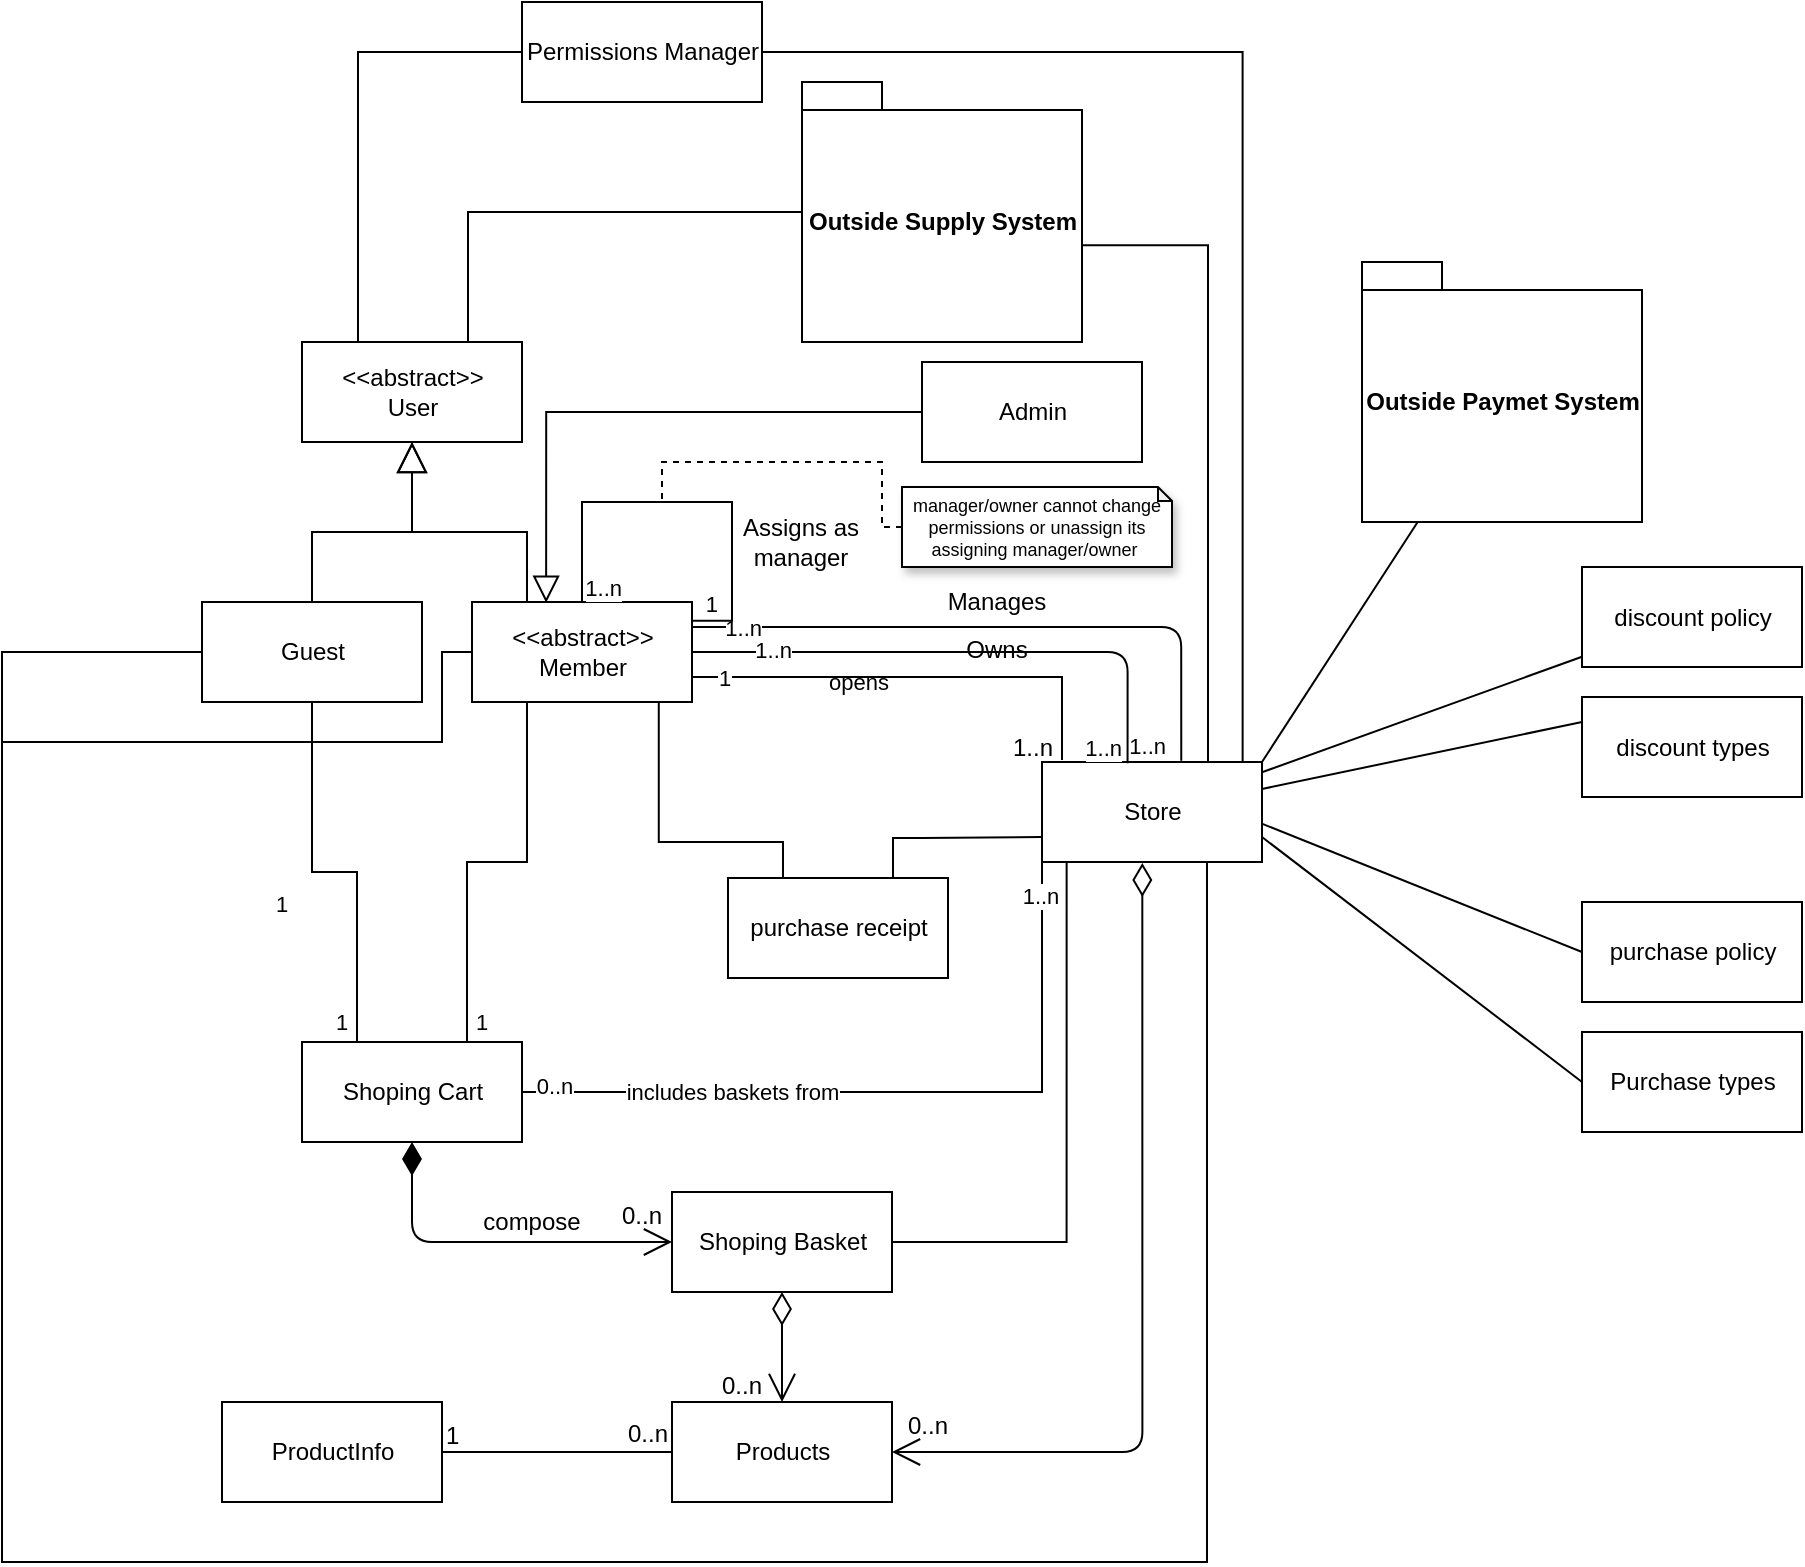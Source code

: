 <mxfile version="14.6.3" type="device"><diagram id="gSfXA00sUA7hz-00boAm" name="Page-1"><mxGraphModel dx="1038" dy="580" grid="1" gridSize="10" guides="1" tooltips="1" connect="1" arrows="1" fold="1" page="1" pageScale="1" pageWidth="850" pageHeight="1100" math="0" shadow="0"><root><mxCell id="0"/><mxCell id="1" parent="0"/><mxCell id="NPX3dwUkF5j6a1CiheuS-70" style="edgeStyle=orthogonalEdgeStyle;rounded=0;orthogonalLoop=1;jettySize=auto;html=1;entryX=0.5;entryY=1;entryDx=0;entryDy=0;endArrow=block;endFill=0;endSize=13;" parent="1" source="NPX3dwUkF5j6a1CiheuS-1" target="NPX3dwUkF5j6a1CiheuS-66" edge="1"><mxGeometry relative="1" as="geometry"><mxPoint x="820" y="530" as="targetPoint"/></mxGeometry></mxCell><mxCell id="NPX3dwUkF5j6a1CiheuS-1" value="Guest" style="html=1;" parent="1" vertex="1"><mxGeometry x="720" y="600" width="110" height="50" as="geometry"/></mxCell><mxCell id="NPX3dwUkF5j6a1CiheuS-2" style="edgeStyle=orthogonalEdgeStyle;rounded=0;orthogonalLoop=1;jettySize=auto;html=1;endArrow=none;endFill=0;endSize=16;exitX=0.75;exitY=1;exitDx=0;exitDy=0;entryX=0;entryY=0.5;entryDx=0;entryDy=0;" parent="1" source="NPX3dwUkF5j6a1CiheuS-3" target="NPX3dwUkF5j6a1CiheuS-1" edge="1"><mxGeometry relative="1" as="geometry"><mxPoint x="625" y="665" as="targetPoint"/><Array as="points"><mxPoint x="1222" y="1080"/><mxPoint x="620" y="1080"/><mxPoint x="620" y="625"/></Array></mxGeometry></mxCell><mxCell id="NPX3dwUkF5j6a1CiheuS-3" value="Store" style="html=1;" parent="1" vertex="1"><mxGeometry x="1140" y="680" width="110" height="50" as="geometry"/></mxCell><mxCell id="NPX3dwUkF5j6a1CiheuS-4" value="" style="endArrow=none;html=1;endSize=12;startArrow=none;startSize=14;startFill=0;edgeStyle=orthogonalEdgeStyle;exitX=1;exitY=0.5;exitDx=0;exitDy=0;entryX=0.389;entryY=0.012;entryDx=0;entryDy=0;endFill=0;entryPerimeter=0;" parent="1" source="NPX3dwUkF5j6a1CiheuS-9" target="NPX3dwUkF5j6a1CiheuS-3" edge="1"><mxGeometry x="0.158" y="-27" relative="1" as="geometry"><mxPoint x="1125" y="532.5" as="sourcePoint"/><mxPoint x="1350" y="430" as="targetPoint"/><mxPoint as="offset"/></mxGeometry></mxCell><mxCell id="NPX3dwUkF5j6a1CiheuS-5" value="1..n" style="edgeLabel;resizable=0;html=1;align=left;verticalAlign=top;" parent="NPX3dwUkF5j6a1CiheuS-4" connectable="0" vertex="1"><mxGeometry x="-1" relative="1" as="geometry"><mxPoint x="20" y="113" as="offset"/></mxGeometry></mxCell><mxCell id="NPX3dwUkF5j6a1CiheuS-6" value="1..n" style="edgeLabel;resizable=0;html=1;align=right;verticalAlign=top;" parent="NPX3dwUkF5j6a1CiheuS-4" connectable="0" vertex="1"><mxGeometry x="1" relative="1" as="geometry"><mxPoint x="-167" y="-70" as="offset"/></mxGeometry></mxCell><mxCell id="NPX3dwUkF5j6a1CiheuS-7" value="" style="endArrow=none;html=1;endSize=12;startArrow=none;startSize=14;startFill=0;edgeStyle=orthogonalEdgeStyle;endFill=0;entryX=0.633;entryY=-0.012;entryDx=0;entryDy=0;entryPerimeter=0;exitX=1;exitY=0.25;exitDx=0;exitDy=0;" parent="1" source="NPX3dwUkF5j6a1CiheuS-9" target="NPX3dwUkF5j6a1CiheuS-3" edge="1"><mxGeometry x="-0.028" y="-18" relative="1" as="geometry"><mxPoint x="1140" y="428" as="sourcePoint"/><mxPoint x="1195" y="600" as="targetPoint"/><mxPoint as="offset"/></mxGeometry></mxCell><mxCell id="NPX3dwUkF5j6a1CiheuS-8" value="1..n" style="edgeLabel;resizable=0;html=1;align=right;verticalAlign=top;" parent="NPX3dwUkF5j6a1CiheuS-7" connectable="0" vertex="1"><mxGeometry x="1" relative="1" as="geometry"><mxPoint x="-7.5" y="-20.04" as="offset"/></mxGeometry></mxCell><mxCell id="NPX3dwUkF5j6a1CiheuS-69" style="edgeStyle=orthogonalEdgeStyle;rounded=0;orthogonalLoop=1;jettySize=auto;html=1;exitX=0.25;exitY=0;exitDx=0;exitDy=0;entryX=0.5;entryY=1;entryDx=0;entryDy=0;endArrow=block;endFill=0;endSize=13;" parent="1" source="NPX3dwUkF5j6a1CiheuS-9" target="NPX3dwUkF5j6a1CiheuS-66" edge="1"><mxGeometry relative="1" as="geometry"/></mxCell><mxCell id="YovOwJvHyw6SFO0dfiQO-2" style="edgeStyle=orthogonalEdgeStyle;rounded=0;orthogonalLoop=1;jettySize=auto;html=1;exitX=1;exitY=0.75;exitDx=0;exitDy=0;entryX=0.091;entryY=-0.02;entryDx=0;entryDy=0;entryPerimeter=0;startArrow=none;startFill=0;endArrow=none;endFill=0;" edge="1" parent="1" source="NPX3dwUkF5j6a1CiheuS-9" target="NPX3dwUkF5j6a1CiheuS-3"><mxGeometry relative="1" as="geometry"/></mxCell><mxCell id="YovOwJvHyw6SFO0dfiQO-9" value="1" style="edgeLabel;html=1;align=center;verticalAlign=middle;resizable=0;points=[];" vertex="1" connectable="0" parent="YovOwJvHyw6SFO0dfiQO-2"><mxGeometry x="-0.862" relative="1" as="geometry"><mxPoint as="offset"/></mxGeometry></mxCell><mxCell id="YovOwJvHyw6SFO0dfiQO-11" value="opens" style="edgeLabel;html=1;align=center;verticalAlign=middle;resizable=0;points=[];labelBackgroundColor=none;" vertex="1" connectable="0" parent="YovOwJvHyw6SFO0dfiQO-2"><mxGeometry x="-0.271" y="-2" relative="1" as="geometry"><mxPoint as="offset"/></mxGeometry></mxCell><mxCell id="NPX3dwUkF5j6a1CiheuS-9" value="&amp;lt;&amp;lt;abstract&amp;gt;&amp;gt;&lt;br&gt;Member" style="html=1;" parent="1" vertex="1"><mxGeometry x="855" y="600" width="110" height="50" as="geometry"/></mxCell><mxCell id="NPX3dwUkF5j6a1CiheuS-10" value="ProductInfo" style="html=1;" parent="1" vertex="1"><mxGeometry x="730" y="1000" width="110" height="50" as="geometry"/></mxCell><mxCell id="NPX3dwUkF5j6a1CiheuS-11" style="edgeStyle=orthogonalEdgeStyle;rounded=0;orthogonalLoop=1;jettySize=auto;html=1;endArrow=none;endFill=0;endSize=16;exitX=0.25;exitY=0;exitDx=0;exitDy=0;entryX=0.5;entryY=1;entryDx=0;entryDy=0;" parent="1" source="NPX3dwUkF5j6a1CiheuS-13" target="NPX3dwUkF5j6a1CiheuS-1" edge="1"><mxGeometry relative="1" as="geometry"><mxPoint x="770" y="741" as="targetPoint"/></mxGeometry></mxCell><mxCell id="NPX3dwUkF5j6a1CiheuS-12" style="edgeStyle=orthogonalEdgeStyle;rounded=0;orthogonalLoop=1;jettySize=auto;html=1;endArrow=none;endFill=0;endSize=16;exitX=0.75;exitY=0;exitDx=0;exitDy=0;entryX=0.25;entryY=1;entryDx=0;entryDy=0;" parent="1" source="NPX3dwUkF5j6a1CiheuS-13" target="NPX3dwUkF5j6a1CiheuS-9" edge="1"><mxGeometry relative="1" as="geometry"><mxPoint x="890" y="670" as="targetPoint"/><Array as="points"><mxPoint x="853" y="730"/><mxPoint x="883" y="730"/></Array></mxGeometry></mxCell><mxCell id="YovOwJvHyw6SFO0dfiQO-12" style="edgeStyle=orthogonalEdgeStyle;rounded=0;orthogonalLoop=1;jettySize=auto;html=1;exitX=1;exitY=0.5;exitDx=0;exitDy=0;entryX=0;entryY=1;entryDx=0;entryDy=0;startArrow=none;startFill=0;endArrow=none;endFill=0;" edge="1" parent="1" source="NPX3dwUkF5j6a1CiheuS-13" target="NPX3dwUkF5j6a1CiheuS-3"><mxGeometry relative="1" as="geometry"><Array as="points"><mxPoint x="1140" y="845"/></Array></mxGeometry></mxCell><mxCell id="YovOwJvHyw6SFO0dfiQO-13" value="0..n" style="edgeLabel;html=1;align=center;verticalAlign=middle;resizable=0;points=[];" vertex="1" connectable="0" parent="YovOwJvHyw6SFO0dfiQO-12"><mxGeometry x="-0.917" y="3" relative="1" as="geometry"><mxPoint as="offset"/></mxGeometry></mxCell><mxCell id="YovOwJvHyw6SFO0dfiQO-14" value="includes baskets from" style="edgeLabel;html=1;align=center;verticalAlign=middle;resizable=0;points=[];" vertex="1" connectable="0" parent="YovOwJvHyw6SFO0dfiQO-12"><mxGeometry x="-0.442" relative="1" as="geometry"><mxPoint as="offset"/></mxGeometry></mxCell><mxCell id="YovOwJvHyw6SFO0dfiQO-15" value="1..n" style="edgeLabel;html=1;align=center;verticalAlign=middle;resizable=0;points=[];" vertex="1" connectable="0" parent="YovOwJvHyw6SFO0dfiQO-12"><mxGeometry x="0.912" y="1" relative="1" as="geometry"><mxPoint as="offset"/></mxGeometry></mxCell><mxCell id="NPX3dwUkF5j6a1CiheuS-13" value="Shoping Cart" style="html=1;" parent="1" vertex="1"><mxGeometry x="770" y="820" width="110" height="50" as="geometry"/></mxCell><mxCell id="NPX3dwUkF5j6a1CiheuS-14" value="purchase policy" style="html=1;" parent="1" vertex="1"><mxGeometry x="1410" y="750" width="110" height="50" as="geometry"/></mxCell><mxCell id="NPX3dwUkF5j6a1CiheuS-15" style="edgeStyle=orthogonalEdgeStyle;rounded=0;orthogonalLoop=1;jettySize=auto;html=1;entryX=0.849;entryY=1.004;entryDx=0;entryDy=0;endArrow=none;endFill=0;endSize=16;exitX=0.25;exitY=0;exitDx=0;exitDy=0;entryPerimeter=0;" parent="1" source="NPX3dwUkF5j6a1CiheuS-17" target="NPX3dwUkF5j6a1CiheuS-9" edge="1"><mxGeometry relative="1" as="geometry"><Array as="points"><mxPoint x="1010" y="720"/><mxPoint x="948" y="720"/></Array></mxGeometry></mxCell><mxCell id="NPX3dwUkF5j6a1CiheuS-16" style="edgeStyle=orthogonalEdgeStyle;rounded=0;orthogonalLoop=1;jettySize=auto;html=1;endArrow=none;endFill=0;endSize=16;exitX=0.75;exitY=0;exitDx=0;exitDy=0;entryX=0;entryY=0.75;entryDx=0;entryDy=0;" parent="1" source="NPX3dwUkF5j6a1CiheuS-17" target="NPX3dwUkF5j6a1CiheuS-3" edge="1"><mxGeometry relative="1" as="geometry"><mxPoint x="1130" y="710" as="targetPoint"/><Array as="points"><mxPoint x="1066" y="718"/><mxPoint x="1080" y="718"/></Array></mxGeometry></mxCell><mxCell id="NPX3dwUkF5j6a1CiheuS-17" value="purchase receipt" style="html=1;" parent="1" vertex="1"><mxGeometry x="983" y="738" width="110" height="50" as="geometry"/></mxCell><mxCell id="NPX3dwUkF5j6a1CiheuS-18" value="Outside Paymet System" style="shape=folder;fontStyle=1;spacingTop=10;tabWidth=40;tabHeight=14;tabPosition=left;html=1;" parent="1" vertex="1"><mxGeometry x="1300" y="430" width="140" height="130" as="geometry"/></mxCell><mxCell id="NPX3dwUkF5j6a1CiheuS-20" style="edgeStyle=orthogonalEdgeStyle;rounded=0;orthogonalLoop=1;jettySize=auto;html=1;endArrow=none;endFill=0;endSize=16;exitX=0.999;exitY=0.628;exitDx=0;exitDy=0;exitPerimeter=0;entryX=0.75;entryY=0;entryDx=0;entryDy=0;" parent="1" source="NPX3dwUkF5j6a1CiheuS-22" target="NPX3dwUkF5j6a1CiheuS-3" edge="1"><mxGeometry relative="1" as="geometry"><mxPoint x="800" y="330" as="sourcePoint"/><mxPoint x="1230" y="620" as="targetPoint"/><Array as="points"><mxPoint x="1223" y="422"/><mxPoint x="1223" y="680"/></Array></mxGeometry></mxCell><mxCell id="NPX3dwUkF5j6a1CiheuS-21" style="edgeStyle=orthogonalEdgeStyle;rounded=0;orthogonalLoop=1;jettySize=auto;html=1;endArrow=none;endFill=0;entryX=0.75;entryY=0;entryDx=0;entryDy=0;" parent="1" source="NPX3dwUkF5j6a1CiheuS-22" target="NPX3dwUkF5j6a1CiheuS-66" edge="1"><mxGeometry relative="1" as="geometry"><Array as="points"><mxPoint x="853" y="405"/><mxPoint x="853" y="470"/></Array></mxGeometry></mxCell><mxCell id="NPX3dwUkF5j6a1CiheuS-22" value="Outside Supply System" style="shape=folder;fontStyle=1;spacingTop=10;tabWidth=40;tabHeight=14;tabPosition=left;html=1;" parent="1" vertex="1"><mxGeometry x="1020" y="340" width="140" height="130" as="geometry"/></mxCell><mxCell id="NPX3dwUkF5j6a1CiheuS-23" value="Purchase types" style="html=1;" parent="1" vertex="1"><mxGeometry x="1410" y="815" width="110" height="50" as="geometry"/></mxCell><mxCell id="NPX3dwUkF5j6a1CiheuS-24" value="discount policy" style="html=1;" parent="1" vertex="1"><mxGeometry x="1410" y="582.5" width="110" height="50" as="geometry"/></mxCell><mxCell id="NPX3dwUkF5j6a1CiheuS-25" style="edgeStyle=orthogonalEdgeStyle;rounded=0;orthogonalLoop=1;jettySize=auto;html=1;entryX=0.112;entryY=1;entryDx=0;entryDy=0;entryPerimeter=0;startArrow=none;startFill=0;startSize=16;endArrow=none;endFill=0;endSize=16;" parent="1" source="NPX3dwUkF5j6a1CiheuS-26" target="NPX3dwUkF5j6a1CiheuS-3" edge="1"><mxGeometry relative="1" as="geometry"/></mxCell><mxCell id="NPX3dwUkF5j6a1CiheuS-26" value="Shoping Basket" style="html=1;" parent="1" vertex="1"><mxGeometry x="955" y="895" width="110" height="50" as="geometry"/></mxCell><mxCell id="NPX3dwUkF5j6a1CiheuS-27" value="Products" style="html=1;" parent="1" vertex="1"><mxGeometry x="955" y="1000" width="110" height="50" as="geometry"/></mxCell><mxCell id="NPX3dwUkF5j6a1CiheuS-28" value="" style="endArrow=open;html=1;endSize=12;startArrow=diamondThin;startSize=14;startFill=0;edgeStyle=orthogonalEdgeStyle;align=left;verticalAlign=bottom;exitX=0.456;exitY=1.01;exitDx=0;exitDy=0;exitPerimeter=0;entryX=1;entryY=0.5;entryDx=0;entryDy=0;" parent="1" source="NPX3dwUkF5j6a1CiheuS-3" target="NPX3dwUkF5j6a1CiheuS-27" edge="1"><mxGeometry x="0.891" y="-15" relative="1" as="geometry"><mxPoint x="1300" y="500" as="sourcePoint"/><mxPoint x="1460" y="500" as="targetPoint"/><Array as="points"><mxPoint x="1190" y="1025"/></Array><mxPoint as="offset"/></mxGeometry></mxCell><mxCell id="NPX3dwUkF5j6a1CiheuS-29" value="" style="endArrow=none;html=1;rounded=0;" parent="1" source="NPX3dwUkF5j6a1CiheuS-10" target="NPX3dwUkF5j6a1CiheuS-27" edge="1"><mxGeometry relative="1" as="geometry"><mxPoint x="1140" y="460" as="sourcePoint"/><mxPoint x="1300" y="460" as="targetPoint"/></mxGeometry></mxCell><mxCell id="NPX3dwUkF5j6a1CiheuS-30" value="1" style="resizable=0;html=1;align=left;verticalAlign=bottom;" parent="NPX3dwUkF5j6a1CiheuS-29" connectable="0" vertex="1"><mxGeometry x="-1" relative="1" as="geometry"/></mxCell><mxCell id="NPX3dwUkF5j6a1CiheuS-31" value="0..n" style="resizable=0;html=1;align=right;verticalAlign=bottom;" parent="NPX3dwUkF5j6a1CiheuS-29" connectable="0" vertex="1"><mxGeometry x="1" relative="1" as="geometry"><mxPoint x="-2" y="-1" as="offset"/></mxGeometry></mxCell><mxCell id="NPX3dwUkF5j6a1CiheuS-32" value="" style="endArrow=open;html=1;endSize=12;startArrow=diamondThin;startSize=14;startFill=1;edgeStyle=orthogonalEdgeStyle;align=left;verticalAlign=bottom;exitX=0.5;exitY=1;exitDx=0;exitDy=0;entryX=0;entryY=0.5;entryDx=0;entryDy=0;" parent="1" source="NPX3dwUkF5j6a1CiheuS-13" target="NPX3dwUkF5j6a1CiheuS-26" edge="1"><mxGeometry x="0.833" y="15" relative="1" as="geometry"><mxPoint x="1190" y="460" as="sourcePoint"/><mxPoint x="1350" y="460" as="targetPoint"/><mxPoint as="offset"/></mxGeometry></mxCell><mxCell id="NPX3dwUkF5j6a1CiheuS-33" value="" style="endArrow=none;html=1;entryX=0;entryY=0.5;entryDx=0;entryDy=0;exitX=1.002;exitY=0.619;exitDx=0;exitDy=0;exitPerimeter=0;" parent="1" source="NPX3dwUkF5j6a1CiheuS-3" target="NPX3dwUkF5j6a1CiheuS-14" edge="1"><mxGeometry width="50" height="50" relative="1" as="geometry"><mxPoint x="1330" y="510" as="sourcePoint"/><mxPoint x="1380" y="460" as="targetPoint"/><Array as="points"/></mxGeometry></mxCell><mxCell id="NPX3dwUkF5j6a1CiheuS-34" value="" style="endArrow=none;html=1;exitX=0;exitY=0.5;exitDx=0;exitDy=0;entryX=1;entryY=0.75;entryDx=0;entryDy=0;" parent="1" source="NPX3dwUkF5j6a1CiheuS-23" target="NPX3dwUkF5j6a1CiheuS-3" edge="1"><mxGeometry width="50" height="50" relative="1" as="geometry"><mxPoint x="1330" y="560" as="sourcePoint"/><mxPoint x="1380" y="510" as="targetPoint"/></mxGeometry></mxCell><mxCell id="NPX3dwUkF5j6a1CiheuS-35" value="" style="endArrow=none;html=1;exitX=1;exitY=0;exitDx=0;exitDy=0;" parent="1" source="NPX3dwUkF5j6a1CiheuS-3" target="NPX3dwUkF5j6a1CiheuS-18" edge="1"><mxGeometry width="50" height="50" relative="1" as="geometry"><mxPoint x="1330" y="380" as="sourcePoint"/><mxPoint x="1626" y="360" as="targetPoint"/><Array as="points"/></mxGeometry></mxCell><mxCell id="NPX3dwUkF5j6a1CiheuS-36" value="" style="endArrow=none;html=1;" parent="1" source="NPX3dwUkF5j6a1CiheuS-3" target="NPX3dwUkF5j6a1CiheuS-24" edge="1"><mxGeometry width="50" height="50" relative="1" as="geometry"><mxPoint x="1550" y="440" as="sourcePoint"/><mxPoint x="1600" y="390" as="targetPoint"/></mxGeometry></mxCell><mxCell id="NPX3dwUkF5j6a1CiheuS-37" value="discount types" style="html=1;" parent="1" vertex="1"><mxGeometry x="1410" y="647.5" width="110" height="50" as="geometry"/></mxCell><mxCell id="NPX3dwUkF5j6a1CiheuS-38" value="" style="endArrow=none;html=1;entryX=0;entryY=0.25;entryDx=0;entryDy=0;" parent="1" source="NPX3dwUkF5j6a1CiheuS-3" target="NPX3dwUkF5j6a1CiheuS-37" edge="1"><mxGeometry width="50" height="50" relative="1" as="geometry"><mxPoint x="1360" y="490" as="sourcePoint"/><mxPoint x="1410" y="440" as="targetPoint"/></mxGeometry></mxCell><mxCell id="NPX3dwUkF5j6a1CiheuS-39" value="1" style="edgeLabel;resizable=0;html=1;align=left;verticalAlign=top;" parent="1" connectable="0" vertex="1"><mxGeometry x="855" y="797" as="geometry"/></mxCell><mxCell id="NPX3dwUkF5j6a1CiheuS-40" value="1" style="edgeLabel;resizable=0;html=1;align=left;verticalAlign=top;" parent="1" connectable="0" vertex="1"><mxGeometry x="755" y="738" as="geometry"/></mxCell><mxCell id="NPX3dwUkF5j6a1CiheuS-41" value="1" style="edgeLabel;resizable=0;html=1;align=left;verticalAlign=top;" parent="1" connectable="0" vertex="1"><mxGeometry x="785" y="797" as="geometry"/></mxCell><mxCell id="NPX3dwUkF5j6a1CiheuS-42" value="compose" style="text;html=1;strokeColor=none;fillColor=none;align=center;verticalAlign=middle;whiteSpace=wrap;rounded=0;" parent="1" vertex="1"><mxGeometry x="840" y="900" width="90" height="20" as="geometry"/></mxCell><mxCell id="NPX3dwUkF5j6a1CiheuS-43" value="" style="resizable=0;html=1;align=right;verticalAlign=bottom;" parent="1" connectable="0" vertex="1"><mxGeometry x="939.998" y="920" as="geometry"/></mxCell><mxCell id="NPX3dwUkF5j6a1CiheuS-44" value="0..n" style="resizable=0;html=1;align=right;verticalAlign=bottom;" parent="1" connectable="0" vertex="1"><mxGeometry x="1093.002" y="1020" as="geometry"/></mxCell><mxCell id="NPX3dwUkF5j6a1CiheuS-45" value="" style="endArrow=open;html=1;endSize=12;startArrow=diamondThin;startSize=14;startFill=0;edgeStyle=orthogonalEdgeStyle;align=left;verticalAlign=bottom;exitX=0.5;exitY=1;exitDx=0;exitDy=0;entryX=0.5;entryY=0;entryDx=0;entryDy=0;" parent="1" source="NPX3dwUkF5j6a1CiheuS-26" target="NPX3dwUkF5j6a1CiheuS-27" edge="1"><mxGeometry x="0.891" y="-15" relative="1" as="geometry"><mxPoint x="1200.16" y="740.5" as="sourcePoint"/><mxPoint x="1075" y="1035" as="targetPoint"/><Array as="points"><mxPoint x="1010" y="980"/><mxPoint x="1010" y="980"/></Array><mxPoint as="offset"/></mxGeometry></mxCell><mxCell id="NPX3dwUkF5j6a1CiheuS-46" value="0..n" style="resizable=0;html=1;align=right;verticalAlign=bottom;" parent="1" connectable="0" vertex="1"><mxGeometry x="950.002" y="915" as="geometry"/></mxCell><mxCell id="NPX3dwUkF5j6a1CiheuS-47" value="0..n" style="resizable=0;html=1;align=right;verticalAlign=bottom;" parent="1" connectable="0" vertex="1"><mxGeometry x="1000.002" y="1000" as="geometry"/></mxCell><mxCell id="NPX3dwUkF5j6a1CiheuS-48" value="Owns" style="text;html=1;strokeColor=none;fillColor=none;align=center;verticalAlign=middle;whiteSpace=wrap;rounded=0;" parent="1" vertex="1"><mxGeometry x="1095" y="614" width="45" height="20" as="geometry"/></mxCell><mxCell id="NPX3dwUkF5j6a1CiheuS-49" value="Manages" style="text;html=1;strokeColor=none;fillColor=none;align=center;verticalAlign=middle;whiteSpace=wrap;rounded=0;" parent="1" vertex="1"><mxGeometry x="1095" y="590" width="45" height="20" as="geometry"/></mxCell><mxCell id="NPX3dwUkF5j6a1CiheuS-50" value="1..n" style="edgeLabel;resizable=0;html=1;align=right;verticalAlign=top;" parent="1" connectable="0" vertex="1"><mxGeometry x="1000.0" y="599.998" as="geometry"/></mxCell><mxCell id="NPX3dwUkF5j6a1CiheuS-51" value="1..n" style="edgeLabel;resizable=0;html=1;align=right;verticalAlign=top;" parent="1" connectable="0" vertex="1"><mxGeometry x="1180.0" y="660.003" as="geometry"/></mxCell><mxCell id="NPX3dwUkF5j6a1CiheuS-52" style="edgeStyle=orthogonalEdgeStyle;rounded=0;orthogonalLoop=1;jettySize=auto;html=1;entryX=1.004;entryY=0.188;entryDx=0;entryDy=0;endArrow=none;endFill=0;entryPerimeter=0;" parent="1" source="NPX3dwUkF5j6a1CiheuS-9" target="NPX3dwUkF5j6a1CiheuS-9" edge="1"><mxGeometry relative="1" as="geometry"><Array as="points"><mxPoint x="910" y="550"/><mxPoint x="985" y="550"/><mxPoint x="985" y="609"/></Array></mxGeometry></mxCell><mxCell id="NPX3dwUkF5j6a1CiheuS-53" style="edgeStyle=orthogonalEdgeStyle;rounded=0;orthogonalLoop=1;jettySize=auto;html=1;exitX=0.75;exitY=0;exitDx=0;exitDy=0;entryX=1;entryY=0.25;entryDx=0;entryDy=0;endArrow=none;endFill=0;" parent="1" source="NPX3dwUkF5j6a1CiheuS-9" target="NPX3dwUkF5j6a1CiheuS-9" edge="1"><mxGeometry relative="1" as="geometry"/></mxCell><mxCell id="NPX3dwUkF5j6a1CiheuS-54" value="Assigns as manager" style="text;html=1;strokeColor=none;fillColor=none;align=center;verticalAlign=middle;whiteSpace=wrap;rounded=0;" parent="1" vertex="1"><mxGeometry x="983" y="560" width="72.5" height="20" as="geometry"/></mxCell><mxCell id="NPX3dwUkF5j6a1CiheuS-55" style="edgeStyle=orthogonalEdgeStyle;rounded=0;orthogonalLoop=1;jettySize=auto;html=1;endArrow=none;endFill=0;dashed=1;" parent="1" source="NPX3dwUkF5j6a1CiheuS-56" edge="1"><mxGeometry relative="1" as="geometry"><mxPoint x="950" y="550" as="targetPoint"/><Array as="points"><mxPoint x="1060" y="563"/><mxPoint x="1060" y="530"/><mxPoint x="950" y="530"/></Array></mxGeometry></mxCell><mxCell id="NPX3dwUkF5j6a1CiheuS-56" value="manager/owner cannot change permissions or unassign its assigning manager/owner&amp;nbsp;" style="shape=note;whiteSpace=wrap;html=1;backgroundOutline=1;darkOpacity=0.05;size=7;shadow=1;fontSize=9;" parent="1" vertex="1"><mxGeometry x="1070" y="542.5" width="135" height="40" as="geometry"/></mxCell><mxCell id="NPX3dwUkF5j6a1CiheuS-57" value="1..n" style="edgeLabel;resizable=0;html=1;align=right;verticalAlign=top;" parent="1" connectable="0" vertex="1"><mxGeometry x="930.0" y="579.998" as="geometry"/></mxCell><mxCell id="NPX3dwUkF5j6a1CiheuS-58" value="1" style="edgeLabel;resizable=0;html=1;align=right;verticalAlign=top;" parent="1" connectable="0" vertex="1"><mxGeometry x="978.0" y="587.998" as="geometry"/></mxCell><mxCell id="NPX3dwUkF5j6a1CiheuS-59" style="edgeStyle=orthogonalEdgeStyle;rounded=0;orthogonalLoop=1;jettySize=auto;html=1;entryX=0.337;entryY=0.007;entryDx=0;entryDy=0;entryPerimeter=0;endArrow=block;endFill=0;fontSize=9;endSize=11;" parent="1" source="NPX3dwUkF5j6a1CiheuS-60" target="NPX3dwUkF5j6a1CiheuS-9" edge="1"><mxGeometry relative="1" as="geometry"><Array as="points"><mxPoint x="892" y="505"/></Array></mxGeometry></mxCell><mxCell id="NPX3dwUkF5j6a1CiheuS-60" value="Admin" style="html=1;" parent="1" vertex="1"><mxGeometry x="1080" y="480" width="110" height="50" as="geometry"/></mxCell><mxCell id="NPX3dwUkF5j6a1CiheuS-61" style="edgeStyle=orthogonalEdgeStyle;rounded=0;orthogonalLoop=1;jettySize=auto;html=1;endArrow=none;endFill=0;endSize=16;exitX=0.75;exitY=1;exitDx=0;exitDy=0;entryX=0;entryY=0.5;entryDx=0;entryDy=0;" parent="1" source="NPX3dwUkF5j6a1CiheuS-3" target="NPX3dwUkF5j6a1CiheuS-9" edge="1"><mxGeometry relative="1" as="geometry"><mxPoint x="725" y="630" as="targetPoint"/><Array as="points"><mxPoint x="1223" y="1080"/><mxPoint x="620" y="1080"/><mxPoint x="620" y="670"/><mxPoint x="840" y="670"/><mxPoint x="840" y="625"/></Array><mxPoint x="1227.5" y="735" as="sourcePoint"/></mxGeometry></mxCell><mxCell id="NPX3dwUkF5j6a1CiheuS-62" style="edgeStyle=orthogonalEdgeStyle;rounded=0;orthogonalLoop=1;jettySize=auto;html=1;entryX=0.912;entryY=-0.007;entryDx=0;entryDy=0;endArrow=none;endFill=0;endSize=11;fontSize=9;entryPerimeter=0;" parent="1" source="NPX3dwUkF5j6a1CiheuS-64" target="NPX3dwUkF5j6a1CiheuS-3" edge="1"><mxGeometry relative="1" as="geometry"/></mxCell><mxCell id="NPX3dwUkF5j6a1CiheuS-63" style="edgeStyle=orthogonalEdgeStyle;rounded=0;orthogonalLoop=1;jettySize=auto;html=1;endArrow=none;endFill=0;endSize=11;fontSize=9;entryX=0.25;entryY=0;entryDx=0;entryDy=0;" parent="1" source="NPX3dwUkF5j6a1CiheuS-64" target="NPX3dwUkF5j6a1CiheuS-66" edge="1"><mxGeometry relative="1" as="geometry"><mxPoint x="748" y="460" as="targetPoint"/><Array as="points"><mxPoint x="798" y="325"/><mxPoint x="798" y="470"/></Array></mxGeometry></mxCell><mxCell id="NPX3dwUkF5j6a1CiheuS-64" value="Permissions Manager" style="html=1;" parent="1" vertex="1"><mxGeometry x="880" y="300" width="120" height="50" as="geometry"/></mxCell><mxCell id="NPX3dwUkF5j6a1CiheuS-66" value="&amp;lt;&amp;lt;abstract&amp;gt;&amp;gt;&lt;br&gt;User" style="html=1;" parent="1" vertex="1"><mxGeometry x="770" y="470" width="110" height="50" as="geometry"/></mxCell><mxCell id="YovOwJvHyw6SFO0dfiQO-10" value="1..n" style="text;html=1;align=center;verticalAlign=middle;resizable=0;points=[];autosize=1;strokeColor=none;" vertex="1" parent="1"><mxGeometry x="1115" y="662.5" width="40" height="20" as="geometry"/></mxCell></root></mxGraphModel></diagram></mxfile>